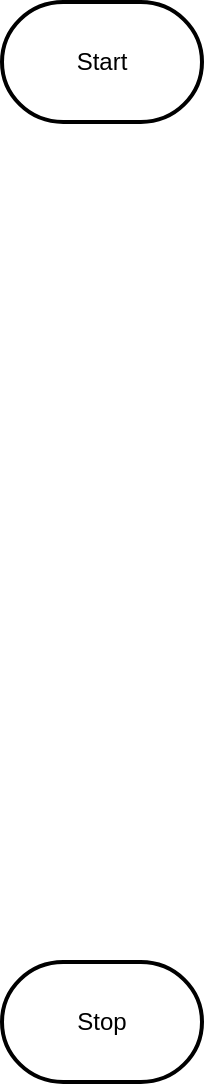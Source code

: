 <mxfile>
    <diagram id="78pDrlAhq7ZBlSmmQg6G" name="Page-1">
        <mxGraphModel dx="906" dy="611" grid="1" gridSize="10" guides="1" tooltips="1" connect="1" arrows="1" fold="1" page="1" pageScale="1" pageWidth="827" pageHeight="1169" math="0" shadow="0">
            <root>
                <mxCell id="0"/>
                <mxCell id="1" parent="0"/>
                <mxCell id="3" value="Start" style="strokeWidth=2;html=1;shape=mxgraph.flowchart.terminator;whiteSpace=wrap;" vertex="1" parent="1">
                    <mxGeometry x="230" y="310" width="100" height="60" as="geometry"/>
                </mxCell>
                <mxCell id="4" value="Stop" style="strokeWidth=2;html=1;shape=mxgraph.flowchart.terminator;whiteSpace=wrap;" vertex="1" parent="1">
                    <mxGeometry x="230" y="790" width="100" height="60" as="geometry"/>
                </mxCell>
            </root>
        </mxGraphModel>
    </diagram>
</mxfile>